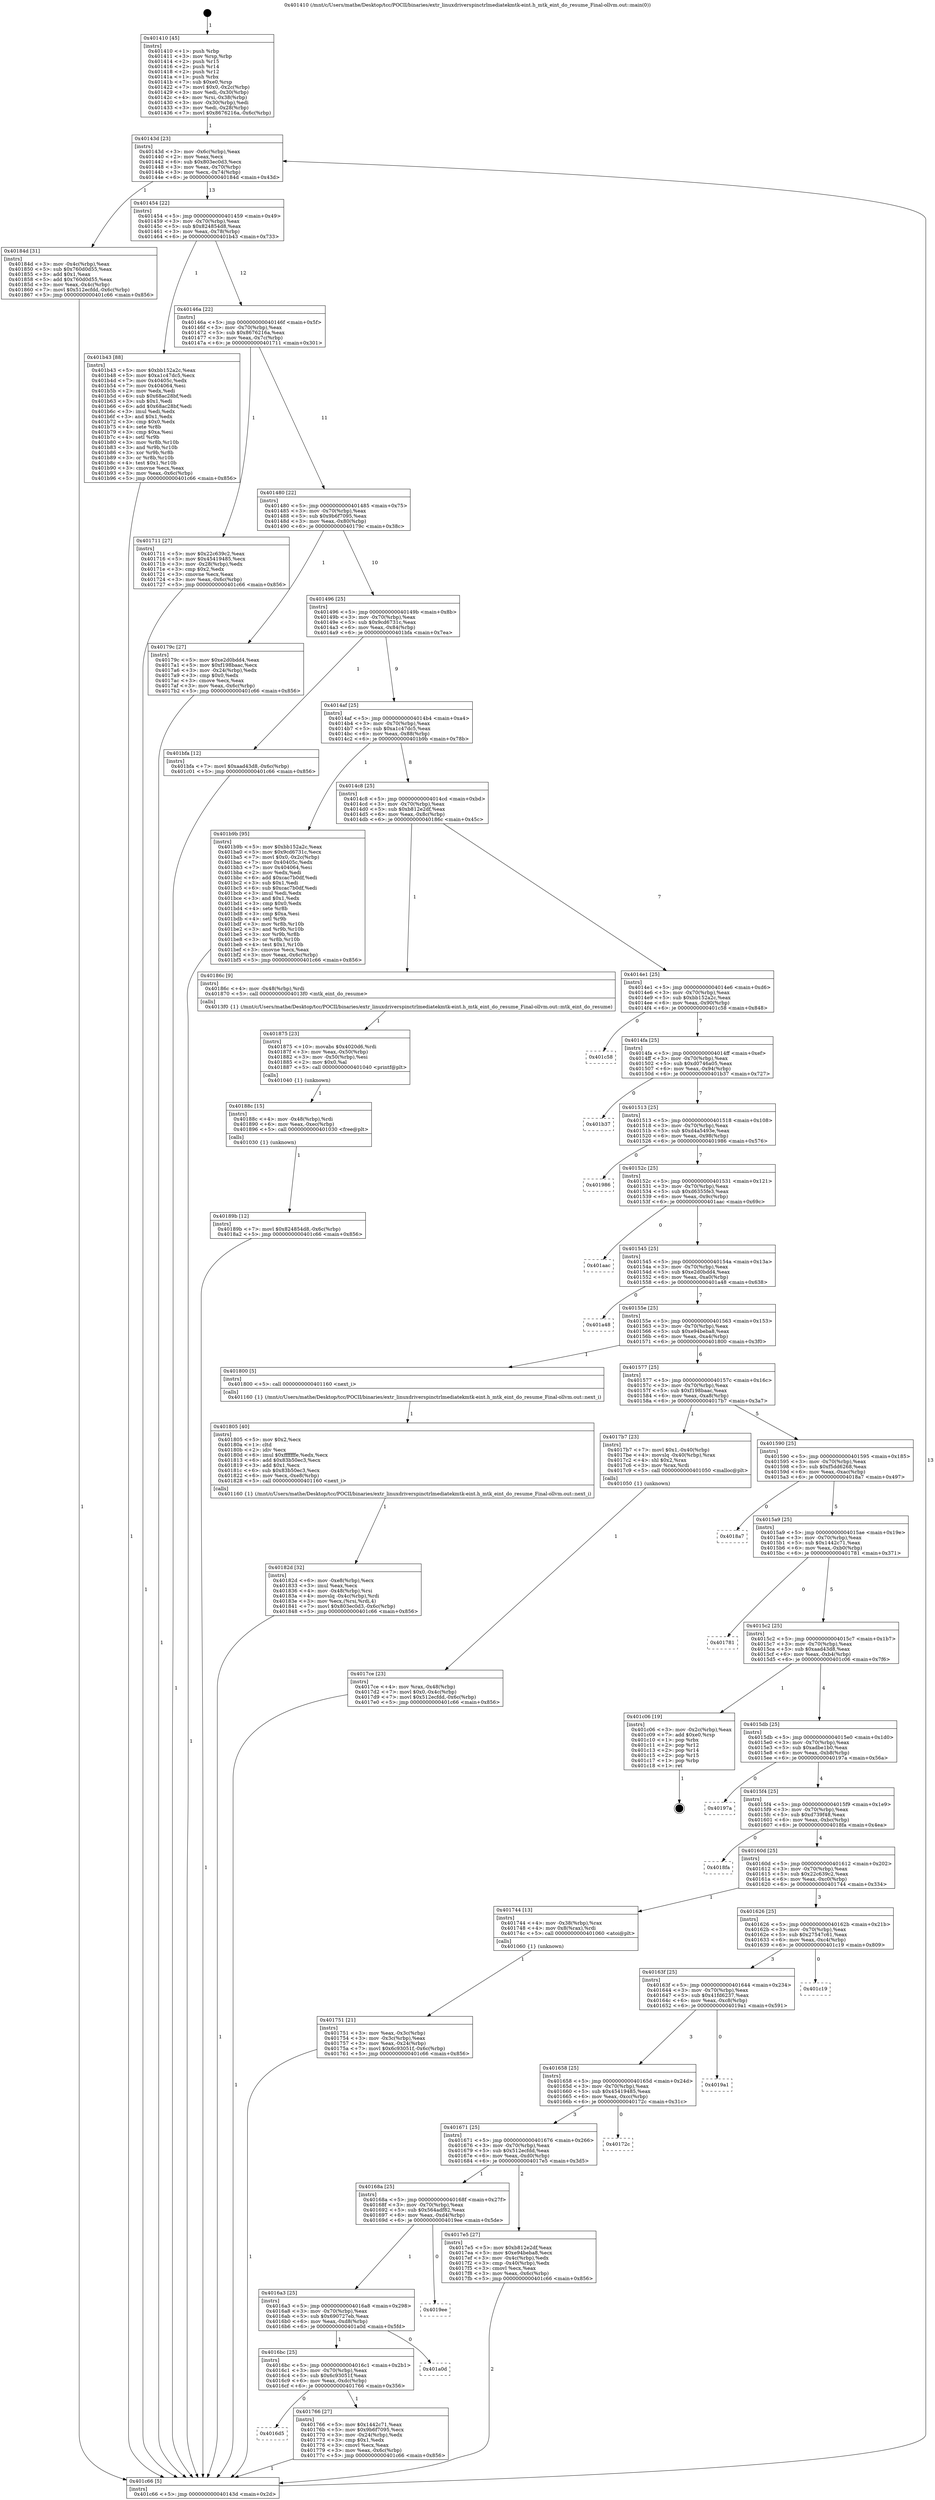 digraph "0x401410" {
  label = "0x401410 (/mnt/c/Users/mathe/Desktop/tcc/POCII/binaries/extr_linuxdriverspinctrlmediatekmtk-eint.h_mtk_eint_do_resume_Final-ollvm.out::main(0))"
  labelloc = "t"
  node[shape=record]

  Entry [label="",width=0.3,height=0.3,shape=circle,fillcolor=black,style=filled]
  "0x40143d" [label="{
     0x40143d [23]\l
     | [instrs]\l
     &nbsp;&nbsp;0x40143d \<+3\>: mov -0x6c(%rbp),%eax\l
     &nbsp;&nbsp;0x401440 \<+2\>: mov %eax,%ecx\l
     &nbsp;&nbsp;0x401442 \<+6\>: sub $0x803ec0d3,%ecx\l
     &nbsp;&nbsp;0x401448 \<+3\>: mov %eax,-0x70(%rbp)\l
     &nbsp;&nbsp;0x40144b \<+3\>: mov %ecx,-0x74(%rbp)\l
     &nbsp;&nbsp;0x40144e \<+6\>: je 000000000040184d \<main+0x43d\>\l
  }"]
  "0x40184d" [label="{
     0x40184d [31]\l
     | [instrs]\l
     &nbsp;&nbsp;0x40184d \<+3\>: mov -0x4c(%rbp),%eax\l
     &nbsp;&nbsp;0x401850 \<+5\>: sub $0x760d0d55,%eax\l
     &nbsp;&nbsp;0x401855 \<+3\>: add $0x1,%eax\l
     &nbsp;&nbsp;0x401858 \<+5\>: add $0x760d0d55,%eax\l
     &nbsp;&nbsp;0x40185d \<+3\>: mov %eax,-0x4c(%rbp)\l
     &nbsp;&nbsp;0x401860 \<+7\>: movl $0x512ecfdd,-0x6c(%rbp)\l
     &nbsp;&nbsp;0x401867 \<+5\>: jmp 0000000000401c66 \<main+0x856\>\l
  }"]
  "0x401454" [label="{
     0x401454 [22]\l
     | [instrs]\l
     &nbsp;&nbsp;0x401454 \<+5\>: jmp 0000000000401459 \<main+0x49\>\l
     &nbsp;&nbsp;0x401459 \<+3\>: mov -0x70(%rbp),%eax\l
     &nbsp;&nbsp;0x40145c \<+5\>: sub $0x824854d8,%eax\l
     &nbsp;&nbsp;0x401461 \<+3\>: mov %eax,-0x78(%rbp)\l
     &nbsp;&nbsp;0x401464 \<+6\>: je 0000000000401b43 \<main+0x733\>\l
  }"]
  Exit [label="",width=0.3,height=0.3,shape=circle,fillcolor=black,style=filled,peripheries=2]
  "0x401b43" [label="{
     0x401b43 [88]\l
     | [instrs]\l
     &nbsp;&nbsp;0x401b43 \<+5\>: mov $0xbb152a2c,%eax\l
     &nbsp;&nbsp;0x401b48 \<+5\>: mov $0xa1c47dc5,%ecx\l
     &nbsp;&nbsp;0x401b4d \<+7\>: mov 0x40405c,%edx\l
     &nbsp;&nbsp;0x401b54 \<+7\>: mov 0x404064,%esi\l
     &nbsp;&nbsp;0x401b5b \<+2\>: mov %edx,%edi\l
     &nbsp;&nbsp;0x401b5d \<+6\>: sub $0x68ac28bf,%edi\l
     &nbsp;&nbsp;0x401b63 \<+3\>: sub $0x1,%edi\l
     &nbsp;&nbsp;0x401b66 \<+6\>: add $0x68ac28bf,%edi\l
     &nbsp;&nbsp;0x401b6c \<+3\>: imul %edi,%edx\l
     &nbsp;&nbsp;0x401b6f \<+3\>: and $0x1,%edx\l
     &nbsp;&nbsp;0x401b72 \<+3\>: cmp $0x0,%edx\l
     &nbsp;&nbsp;0x401b75 \<+4\>: sete %r8b\l
     &nbsp;&nbsp;0x401b79 \<+3\>: cmp $0xa,%esi\l
     &nbsp;&nbsp;0x401b7c \<+4\>: setl %r9b\l
     &nbsp;&nbsp;0x401b80 \<+3\>: mov %r8b,%r10b\l
     &nbsp;&nbsp;0x401b83 \<+3\>: and %r9b,%r10b\l
     &nbsp;&nbsp;0x401b86 \<+3\>: xor %r9b,%r8b\l
     &nbsp;&nbsp;0x401b89 \<+3\>: or %r8b,%r10b\l
     &nbsp;&nbsp;0x401b8c \<+4\>: test $0x1,%r10b\l
     &nbsp;&nbsp;0x401b90 \<+3\>: cmovne %ecx,%eax\l
     &nbsp;&nbsp;0x401b93 \<+3\>: mov %eax,-0x6c(%rbp)\l
     &nbsp;&nbsp;0x401b96 \<+5\>: jmp 0000000000401c66 \<main+0x856\>\l
  }"]
  "0x40146a" [label="{
     0x40146a [22]\l
     | [instrs]\l
     &nbsp;&nbsp;0x40146a \<+5\>: jmp 000000000040146f \<main+0x5f\>\l
     &nbsp;&nbsp;0x40146f \<+3\>: mov -0x70(%rbp),%eax\l
     &nbsp;&nbsp;0x401472 \<+5\>: sub $0x8676216a,%eax\l
     &nbsp;&nbsp;0x401477 \<+3\>: mov %eax,-0x7c(%rbp)\l
     &nbsp;&nbsp;0x40147a \<+6\>: je 0000000000401711 \<main+0x301\>\l
  }"]
  "0x40189b" [label="{
     0x40189b [12]\l
     | [instrs]\l
     &nbsp;&nbsp;0x40189b \<+7\>: movl $0x824854d8,-0x6c(%rbp)\l
     &nbsp;&nbsp;0x4018a2 \<+5\>: jmp 0000000000401c66 \<main+0x856\>\l
  }"]
  "0x401711" [label="{
     0x401711 [27]\l
     | [instrs]\l
     &nbsp;&nbsp;0x401711 \<+5\>: mov $0x22c639c2,%eax\l
     &nbsp;&nbsp;0x401716 \<+5\>: mov $0x45419485,%ecx\l
     &nbsp;&nbsp;0x40171b \<+3\>: mov -0x28(%rbp),%edx\l
     &nbsp;&nbsp;0x40171e \<+3\>: cmp $0x2,%edx\l
     &nbsp;&nbsp;0x401721 \<+3\>: cmovne %ecx,%eax\l
     &nbsp;&nbsp;0x401724 \<+3\>: mov %eax,-0x6c(%rbp)\l
     &nbsp;&nbsp;0x401727 \<+5\>: jmp 0000000000401c66 \<main+0x856\>\l
  }"]
  "0x401480" [label="{
     0x401480 [22]\l
     | [instrs]\l
     &nbsp;&nbsp;0x401480 \<+5\>: jmp 0000000000401485 \<main+0x75\>\l
     &nbsp;&nbsp;0x401485 \<+3\>: mov -0x70(%rbp),%eax\l
     &nbsp;&nbsp;0x401488 \<+5\>: sub $0x9b6f7095,%eax\l
     &nbsp;&nbsp;0x40148d \<+3\>: mov %eax,-0x80(%rbp)\l
     &nbsp;&nbsp;0x401490 \<+6\>: je 000000000040179c \<main+0x38c\>\l
  }"]
  "0x401c66" [label="{
     0x401c66 [5]\l
     | [instrs]\l
     &nbsp;&nbsp;0x401c66 \<+5\>: jmp 000000000040143d \<main+0x2d\>\l
  }"]
  "0x401410" [label="{
     0x401410 [45]\l
     | [instrs]\l
     &nbsp;&nbsp;0x401410 \<+1\>: push %rbp\l
     &nbsp;&nbsp;0x401411 \<+3\>: mov %rsp,%rbp\l
     &nbsp;&nbsp;0x401414 \<+2\>: push %r15\l
     &nbsp;&nbsp;0x401416 \<+2\>: push %r14\l
     &nbsp;&nbsp;0x401418 \<+2\>: push %r12\l
     &nbsp;&nbsp;0x40141a \<+1\>: push %rbx\l
     &nbsp;&nbsp;0x40141b \<+7\>: sub $0xe0,%rsp\l
     &nbsp;&nbsp;0x401422 \<+7\>: movl $0x0,-0x2c(%rbp)\l
     &nbsp;&nbsp;0x401429 \<+3\>: mov %edi,-0x30(%rbp)\l
     &nbsp;&nbsp;0x40142c \<+4\>: mov %rsi,-0x38(%rbp)\l
     &nbsp;&nbsp;0x401430 \<+3\>: mov -0x30(%rbp),%edi\l
     &nbsp;&nbsp;0x401433 \<+3\>: mov %edi,-0x28(%rbp)\l
     &nbsp;&nbsp;0x401436 \<+7\>: movl $0x8676216a,-0x6c(%rbp)\l
  }"]
  "0x40188c" [label="{
     0x40188c [15]\l
     | [instrs]\l
     &nbsp;&nbsp;0x40188c \<+4\>: mov -0x48(%rbp),%rdi\l
     &nbsp;&nbsp;0x401890 \<+6\>: mov %eax,-0xec(%rbp)\l
     &nbsp;&nbsp;0x401896 \<+5\>: call 0000000000401030 \<free@plt\>\l
     | [calls]\l
     &nbsp;&nbsp;0x401030 \{1\} (unknown)\l
  }"]
  "0x40179c" [label="{
     0x40179c [27]\l
     | [instrs]\l
     &nbsp;&nbsp;0x40179c \<+5\>: mov $0xe2d0bdd4,%eax\l
     &nbsp;&nbsp;0x4017a1 \<+5\>: mov $0xf198baac,%ecx\l
     &nbsp;&nbsp;0x4017a6 \<+3\>: mov -0x24(%rbp),%edx\l
     &nbsp;&nbsp;0x4017a9 \<+3\>: cmp $0x0,%edx\l
     &nbsp;&nbsp;0x4017ac \<+3\>: cmove %ecx,%eax\l
     &nbsp;&nbsp;0x4017af \<+3\>: mov %eax,-0x6c(%rbp)\l
     &nbsp;&nbsp;0x4017b2 \<+5\>: jmp 0000000000401c66 \<main+0x856\>\l
  }"]
  "0x401496" [label="{
     0x401496 [25]\l
     | [instrs]\l
     &nbsp;&nbsp;0x401496 \<+5\>: jmp 000000000040149b \<main+0x8b\>\l
     &nbsp;&nbsp;0x40149b \<+3\>: mov -0x70(%rbp),%eax\l
     &nbsp;&nbsp;0x40149e \<+5\>: sub $0x9cd6731c,%eax\l
     &nbsp;&nbsp;0x4014a3 \<+6\>: mov %eax,-0x84(%rbp)\l
     &nbsp;&nbsp;0x4014a9 \<+6\>: je 0000000000401bfa \<main+0x7ea\>\l
  }"]
  "0x401875" [label="{
     0x401875 [23]\l
     | [instrs]\l
     &nbsp;&nbsp;0x401875 \<+10\>: movabs $0x4020d6,%rdi\l
     &nbsp;&nbsp;0x40187f \<+3\>: mov %eax,-0x50(%rbp)\l
     &nbsp;&nbsp;0x401882 \<+3\>: mov -0x50(%rbp),%esi\l
     &nbsp;&nbsp;0x401885 \<+2\>: mov $0x0,%al\l
     &nbsp;&nbsp;0x401887 \<+5\>: call 0000000000401040 \<printf@plt\>\l
     | [calls]\l
     &nbsp;&nbsp;0x401040 \{1\} (unknown)\l
  }"]
  "0x401bfa" [label="{
     0x401bfa [12]\l
     | [instrs]\l
     &nbsp;&nbsp;0x401bfa \<+7\>: movl $0xaad43d8,-0x6c(%rbp)\l
     &nbsp;&nbsp;0x401c01 \<+5\>: jmp 0000000000401c66 \<main+0x856\>\l
  }"]
  "0x4014af" [label="{
     0x4014af [25]\l
     | [instrs]\l
     &nbsp;&nbsp;0x4014af \<+5\>: jmp 00000000004014b4 \<main+0xa4\>\l
     &nbsp;&nbsp;0x4014b4 \<+3\>: mov -0x70(%rbp),%eax\l
     &nbsp;&nbsp;0x4014b7 \<+5\>: sub $0xa1c47dc5,%eax\l
     &nbsp;&nbsp;0x4014bc \<+6\>: mov %eax,-0x88(%rbp)\l
     &nbsp;&nbsp;0x4014c2 \<+6\>: je 0000000000401b9b \<main+0x78b\>\l
  }"]
  "0x40182d" [label="{
     0x40182d [32]\l
     | [instrs]\l
     &nbsp;&nbsp;0x40182d \<+6\>: mov -0xe8(%rbp),%ecx\l
     &nbsp;&nbsp;0x401833 \<+3\>: imul %eax,%ecx\l
     &nbsp;&nbsp;0x401836 \<+4\>: mov -0x48(%rbp),%rsi\l
     &nbsp;&nbsp;0x40183a \<+4\>: movslq -0x4c(%rbp),%rdi\l
     &nbsp;&nbsp;0x40183e \<+3\>: mov %ecx,(%rsi,%rdi,4)\l
     &nbsp;&nbsp;0x401841 \<+7\>: movl $0x803ec0d3,-0x6c(%rbp)\l
     &nbsp;&nbsp;0x401848 \<+5\>: jmp 0000000000401c66 \<main+0x856\>\l
  }"]
  "0x401b9b" [label="{
     0x401b9b [95]\l
     | [instrs]\l
     &nbsp;&nbsp;0x401b9b \<+5\>: mov $0xbb152a2c,%eax\l
     &nbsp;&nbsp;0x401ba0 \<+5\>: mov $0x9cd6731c,%ecx\l
     &nbsp;&nbsp;0x401ba5 \<+7\>: movl $0x0,-0x2c(%rbp)\l
     &nbsp;&nbsp;0x401bac \<+7\>: mov 0x40405c,%edx\l
     &nbsp;&nbsp;0x401bb3 \<+7\>: mov 0x404064,%esi\l
     &nbsp;&nbsp;0x401bba \<+2\>: mov %edx,%edi\l
     &nbsp;&nbsp;0x401bbc \<+6\>: add $0xcac7b0df,%edi\l
     &nbsp;&nbsp;0x401bc2 \<+3\>: sub $0x1,%edi\l
     &nbsp;&nbsp;0x401bc5 \<+6\>: sub $0xcac7b0df,%edi\l
     &nbsp;&nbsp;0x401bcb \<+3\>: imul %edi,%edx\l
     &nbsp;&nbsp;0x401bce \<+3\>: and $0x1,%edx\l
     &nbsp;&nbsp;0x401bd1 \<+3\>: cmp $0x0,%edx\l
     &nbsp;&nbsp;0x401bd4 \<+4\>: sete %r8b\l
     &nbsp;&nbsp;0x401bd8 \<+3\>: cmp $0xa,%esi\l
     &nbsp;&nbsp;0x401bdb \<+4\>: setl %r9b\l
     &nbsp;&nbsp;0x401bdf \<+3\>: mov %r8b,%r10b\l
     &nbsp;&nbsp;0x401be2 \<+3\>: and %r9b,%r10b\l
     &nbsp;&nbsp;0x401be5 \<+3\>: xor %r9b,%r8b\l
     &nbsp;&nbsp;0x401be8 \<+3\>: or %r8b,%r10b\l
     &nbsp;&nbsp;0x401beb \<+4\>: test $0x1,%r10b\l
     &nbsp;&nbsp;0x401bef \<+3\>: cmovne %ecx,%eax\l
     &nbsp;&nbsp;0x401bf2 \<+3\>: mov %eax,-0x6c(%rbp)\l
     &nbsp;&nbsp;0x401bf5 \<+5\>: jmp 0000000000401c66 \<main+0x856\>\l
  }"]
  "0x4014c8" [label="{
     0x4014c8 [25]\l
     | [instrs]\l
     &nbsp;&nbsp;0x4014c8 \<+5\>: jmp 00000000004014cd \<main+0xbd\>\l
     &nbsp;&nbsp;0x4014cd \<+3\>: mov -0x70(%rbp),%eax\l
     &nbsp;&nbsp;0x4014d0 \<+5\>: sub $0xb812e2df,%eax\l
     &nbsp;&nbsp;0x4014d5 \<+6\>: mov %eax,-0x8c(%rbp)\l
     &nbsp;&nbsp;0x4014db \<+6\>: je 000000000040186c \<main+0x45c\>\l
  }"]
  "0x401805" [label="{
     0x401805 [40]\l
     | [instrs]\l
     &nbsp;&nbsp;0x401805 \<+5\>: mov $0x2,%ecx\l
     &nbsp;&nbsp;0x40180a \<+1\>: cltd\l
     &nbsp;&nbsp;0x40180b \<+2\>: idiv %ecx\l
     &nbsp;&nbsp;0x40180d \<+6\>: imul $0xfffffffe,%edx,%ecx\l
     &nbsp;&nbsp;0x401813 \<+6\>: add $0x83b50ec3,%ecx\l
     &nbsp;&nbsp;0x401819 \<+3\>: add $0x1,%ecx\l
     &nbsp;&nbsp;0x40181c \<+6\>: sub $0x83b50ec3,%ecx\l
     &nbsp;&nbsp;0x401822 \<+6\>: mov %ecx,-0xe8(%rbp)\l
     &nbsp;&nbsp;0x401828 \<+5\>: call 0000000000401160 \<next_i\>\l
     | [calls]\l
     &nbsp;&nbsp;0x401160 \{1\} (/mnt/c/Users/mathe/Desktop/tcc/POCII/binaries/extr_linuxdriverspinctrlmediatekmtk-eint.h_mtk_eint_do_resume_Final-ollvm.out::next_i)\l
  }"]
  "0x40186c" [label="{
     0x40186c [9]\l
     | [instrs]\l
     &nbsp;&nbsp;0x40186c \<+4\>: mov -0x48(%rbp),%rdi\l
     &nbsp;&nbsp;0x401870 \<+5\>: call 00000000004013f0 \<mtk_eint_do_resume\>\l
     | [calls]\l
     &nbsp;&nbsp;0x4013f0 \{1\} (/mnt/c/Users/mathe/Desktop/tcc/POCII/binaries/extr_linuxdriverspinctrlmediatekmtk-eint.h_mtk_eint_do_resume_Final-ollvm.out::mtk_eint_do_resume)\l
  }"]
  "0x4014e1" [label="{
     0x4014e1 [25]\l
     | [instrs]\l
     &nbsp;&nbsp;0x4014e1 \<+5\>: jmp 00000000004014e6 \<main+0xd6\>\l
     &nbsp;&nbsp;0x4014e6 \<+3\>: mov -0x70(%rbp),%eax\l
     &nbsp;&nbsp;0x4014e9 \<+5\>: sub $0xbb152a2c,%eax\l
     &nbsp;&nbsp;0x4014ee \<+6\>: mov %eax,-0x90(%rbp)\l
     &nbsp;&nbsp;0x4014f4 \<+6\>: je 0000000000401c58 \<main+0x848\>\l
  }"]
  "0x4017ce" [label="{
     0x4017ce [23]\l
     | [instrs]\l
     &nbsp;&nbsp;0x4017ce \<+4\>: mov %rax,-0x48(%rbp)\l
     &nbsp;&nbsp;0x4017d2 \<+7\>: movl $0x0,-0x4c(%rbp)\l
     &nbsp;&nbsp;0x4017d9 \<+7\>: movl $0x512ecfdd,-0x6c(%rbp)\l
     &nbsp;&nbsp;0x4017e0 \<+5\>: jmp 0000000000401c66 \<main+0x856\>\l
  }"]
  "0x401c58" [label="{
     0x401c58\l
  }", style=dashed]
  "0x4014fa" [label="{
     0x4014fa [25]\l
     | [instrs]\l
     &nbsp;&nbsp;0x4014fa \<+5\>: jmp 00000000004014ff \<main+0xef\>\l
     &nbsp;&nbsp;0x4014ff \<+3\>: mov -0x70(%rbp),%eax\l
     &nbsp;&nbsp;0x401502 \<+5\>: sub $0xd0746a05,%eax\l
     &nbsp;&nbsp;0x401507 \<+6\>: mov %eax,-0x94(%rbp)\l
     &nbsp;&nbsp;0x40150d \<+6\>: je 0000000000401b37 \<main+0x727\>\l
  }"]
  "0x4016d5" [label="{
     0x4016d5\l
  }", style=dashed]
  "0x401b37" [label="{
     0x401b37\l
  }", style=dashed]
  "0x401513" [label="{
     0x401513 [25]\l
     | [instrs]\l
     &nbsp;&nbsp;0x401513 \<+5\>: jmp 0000000000401518 \<main+0x108\>\l
     &nbsp;&nbsp;0x401518 \<+3\>: mov -0x70(%rbp),%eax\l
     &nbsp;&nbsp;0x40151b \<+5\>: sub $0xd4a5493e,%eax\l
     &nbsp;&nbsp;0x401520 \<+6\>: mov %eax,-0x98(%rbp)\l
     &nbsp;&nbsp;0x401526 \<+6\>: je 0000000000401986 \<main+0x576\>\l
  }"]
  "0x401766" [label="{
     0x401766 [27]\l
     | [instrs]\l
     &nbsp;&nbsp;0x401766 \<+5\>: mov $0x1442c71,%eax\l
     &nbsp;&nbsp;0x40176b \<+5\>: mov $0x9b6f7095,%ecx\l
     &nbsp;&nbsp;0x401770 \<+3\>: mov -0x24(%rbp),%edx\l
     &nbsp;&nbsp;0x401773 \<+3\>: cmp $0x1,%edx\l
     &nbsp;&nbsp;0x401776 \<+3\>: cmovl %ecx,%eax\l
     &nbsp;&nbsp;0x401779 \<+3\>: mov %eax,-0x6c(%rbp)\l
     &nbsp;&nbsp;0x40177c \<+5\>: jmp 0000000000401c66 \<main+0x856\>\l
  }"]
  "0x401986" [label="{
     0x401986\l
  }", style=dashed]
  "0x40152c" [label="{
     0x40152c [25]\l
     | [instrs]\l
     &nbsp;&nbsp;0x40152c \<+5\>: jmp 0000000000401531 \<main+0x121\>\l
     &nbsp;&nbsp;0x401531 \<+3\>: mov -0x70(%rbp),%eax\l
     &nbsp;&nbsp;0x401534 \<+5\>: sub $0xd6355fe3,%eax\l
     &nbsp;&nbsp;0x401539 \<+6\>: mov %eax,-0x9c(%rbp)\l
     &nbsp;&nbsp;0x40153f \<+6\>: je 0000000000401aac \<main+0x69c\>\l
  }"]
  "0x4016bc" [label="{
     0x4016bc [25]\l
     | [instrs]\l
     &nbsp;&nbsp;0x4016bc \<+5\>: jmp 00000000004016c1 \<main+0x2b1\>\l
     &nbsp;&nbsp;0x4016c1 \<+3\>: mov -0x70(%rbp),%eax\l
     &nbsp;&nbsp;0x4016c4 \<+5\>: sub $0x6c93051f,%eax\l
     &nbsp;&nbsp;0x4016c9 \<+6\>: mov %eax,-0xdc(%rbp)\l
     &nbsp;&nbsp;0x4016cf \<+6\>: je 0000000000401766 \<main+0x356\>\l
  }"]
  "0x401aac" [label="{
     0x401aac\l
  }", style=dashed]
  "0x401545" [label="{
     0x401545 [25]\l
     | [instrs]\l
     &nbsp;&nbsp;0x401545 \<+5\>: jmp 000000000040154a \<main+0x13a\>\l
     &nbsp;&nbsp;0x40154a \<+3\>: mov -0x70(%rbp),%eax\l
     &nbsp;&nbsp;0x40154d \<+5\>: sub $0xe2d0bdd4,%eax\l
     &nbsp;&nbsp;0x401552 \<+6\>: mov %eax,-0xa0(%rbp)\l
     &nbsp;&nbsp;0x401558 \<+6\>: je 0000000000401a48 \<main+0x638\>\l
  }"]
  "0x401a0d" [label="{
     0x401a0d\l
  }", style=dashed]
  "0x401a48" [label="{
     0x401a48\l
  }", style=dashed]
  "0x40155e" [label="{
     0x40155e [25]\l
     | [instrs]\l
     &nbsp;&nbsp;0x40155e \<+5\>: jmp 0000000000401563 \<main+0x153\>\l
     &nbsp;&nbsp;0x401563 \<+3\>: mov -0x70(%rbp),%eax\l
     &nbsp;&nbsp;0x401566 \<+5\>: sub $0xe94beba8,%eax\l
     &nbsp;&nbsp;0x40156b \<+6\>: mov %eax,-0xa4(%rbp)\l
     &nbsp;&nbsp;0x401571 \<+6\>: je 0000000000401800 \<main+0x3f0\>\l
  }"]
  "0x4016a3" [label="{
     0x4016a3 [25]\l
     | [instrs]\l
     &nbsp;&nbsp;0x4016a3 \<+5\>: jmp 00000000004016a8 \<main+0x298\>\l
     &nbsp;&nbsp;0x4016a8 \<+3\>: mov -0x70(%rbp),%eax\l
     &nbsp;&nbsp;0x4016ab \<+5\>: sub $0x690727eb,%eax\l
     &nbsp;&nbsp;0x4016b0 \<+6\>: mov %eax,-0xd8(%rbp)\l
     &nbsp;&nbsp;0x4016b6 \<+6\>: je 0000000000401a0d \<main+0x5fd\>\l
  }"]
  "0x401800" [label="{
     0x401800 [5]\l
     | [instrs]\l
     &nbsp;&nbsp;0x401800 \<+5\>: call 0000000000401160 \<next_i\>\l
     | [calls]\l
     &nbsp;&nbsp;0x401160 \{1\} (/mnt/c/Users/mathe/Desktop/tcc/POCII/binaries/extr_linuxdriverspinctrlmediatekmtk-eint.h_mtk_eint_do_resume_Final-ollvm.out::next_i)\l
  }"]
  "0x401577" [label="{
     0x401577 [25]\l
     | [instrs]\l
     &nbsp;&nbsp;0x401577 \<+5\>: jmp 000000000040157c \<main+0x16c\>\l
     &nbsp;&nbsp;0x40157c \<+3\>: mov -0x70(%rbp),%eax\l
     &nbsp;&nbsp;0x40157f \<+5\>: sub $0xf198baac,%eax\l
     &nbsp;&nbsp;0x401584 \<+6\>: mov %eax,-0xa8(%rbp)\l
     &nbsp;&nbsp;0x40158a \<+6\>: je 00000000004017b7 \<main+0x3a7\>\l
  }"]
  "0x4019ee" [label="{
     0x4019ee\l
  }", style=dashed]
  "0x4017b7" [label="{
     0x4017b7 [23]\l
     | [instrs]\l
     &nbsp;&nbsp;0x4017b7 \<+7\>: movl $0x1,-0x40(%rbp)\l
     &nbsp;&nbsp;0x4017be \<+4\>: movslq -0x40(%rbp),%rax\l
     &nbsp;&nbsp;0x4017c2 \<+4\>: shl $0x2,%rax\l
     &nbsp;&nbsp;0x4017c6 \<+3\>: mov %rax,%rdi\l
     &nbsp;&nbsp;0x4017c9 \<+5\>: call 0000000000401050 \<malloc@plt\>\l
     | [calls]\l
     &nbsp;&nbsp;0x401050 \{1\} (unknown)\l
  }"]
  "0x401590" [label="{
     0x401590 [25]\l
     | [instrs]\l
     &nbsp;&nbsp;0x401590 \<+5\>: jmp 0000000000401595 \<main+0x185\>\l
     &nbsp;&nbsp;0x401595 \<+3\>: mov -0x70(%rbp),%eax\l
     &nbsp;&nbsp;0x401598 \<+5\>: sub $0xf5dd6268,%eax\l
     &nbsp;&nbsp;0x40159d \<+6\>: mov %eax,-0xac(%rbp)\l
     &nbsp;&nbsp;0x4015a3 \<+6\>: je 00000000004018a7 \<main+0x497\>\l
  }"]
  "0x40168a" [label="{
     0x40168a [25]\l
     | [instrs]\l
     &nbsp;&nbsp;0x40168a \<+5\>: jmp 000000000040168f \<main+0x27f\>\l
     &nbsp;&nbsp;0x40168f \<+3\>: mov -0x70(%rbp),%eax\l
     &nbsp;&nbsp;0x401692 \<+5\>: sub $0x564adf82,%eax\l
     &nbsp;&nbsp;0x401697 \<+6\>: mov %eax,-0xd4(%rbp)\l
     &nbsp;&nbsp;0x40169d \<+6\>: je 00000000004019ee \<main+0x5de\>\l
  }"]
  "0x4018a7" [label="{
     0x4018a7\l
  }", style=dashed]
  "0x4015a9" [label="{
     0x4015a9 [25]\l
     | [instrs]\l
     &nbsp;&nbsp;0x4015a9 \<+5\>: jmp 00000000004015ae \<main+0x19e\>\l
     &nbsp;&nbsp;0x4015ae \<+3\>: mov -0x70(%rbp),%eax\l
     &nbsp;&nbsp;0x4015b1 \<+5\>: sub $0x1442c71,%eax\l
     &nbsp;&nbsp;0x4015b6 \<+6\>: mov %eax,-0xb0(%rbp)\l
     &nbsp;&nbsp;0x4015bc \<+6\>: je 0000000000401781 \<main+0x371\>\l
  }"]
  "0x4017e5" [label="{
     0x4017e5 [27]\l
     | [instrs]\l
     &nbsp;&nbsp;0x4017e5 \<+5\>: mov $0xb812e2df,%eax\l
     &nbsp;&nbsp;0x4017ea \<+5\>: mov $0xe94beba8,%ecx\l
     &nbsp;&nbsp;0x4017ef \<+3\>: mov -0x4c(%rbp),%edx\l
     &nbsp;&nbsp;0x4017f2 \<+3\>: cmp -0x40(%rbp),%edx\l
     &nbsp;&nbsp;0x4017f5 \<+3\>: cmovl %ecx,%eax\l
     &nbsp;&nbsp;0x4017f8 \<+3\>: mov %eax,-0x6c(%rbp)\l
     &nbsp;&nbsp;0x4017fb \<+5\>: jmp 0000000000401c66 \<main+0x856\>\l
  }"]
  "0x401781" [label="{
     0x401781\l
  }", style=dashed]
  "0x4015c2" [label="{
     0x4015c2 [25]\l
     | [instrs]\l
     &nbsp;&nbsp;0x4015c2 \<+5\>: jmp 00000000004015c7 \<main+0x1b7\>\l
     &nbsp;&nbsp;0x4015c7 \<+3\>: mov -0x70(%rbp),%eax\l
     &nbsp;&nbsp;0x4015ca \<+5\>: sub $0xaad43d8,%eax\l
     &nbsp;&nbsp;0x4015cf \<+6\>: mov %eax,-0xb4(%rbp)\l
     &nbsp;&nbsp;0x4015d5 \<+6\>: je 0000000000401c06 \<main+0x7f6\>\l
  }"]
  "0x401671" [label="{
     0x401671 [25]\l
     | [instrs]\l
     &nbsp;&nbsp;0x401671 \<+5\>: jmp 0000000000401676 \<main+0x266\>\l
     &nbsp;&nbsp;0x401676 \<+3\>: mov -0x70(%rbp),%eax\l
     &nbsp;&nbsp;0x401679 \<+5\>: sub $0x512ecfdd,%eax\l
     &nbsp;&nbsp;0x40167e \<+6\>: mov %eax,-0xd0(%rbp)\l
     &nbsp;&nbsp;0x401684 \<+6\>: je 00000000004017e5 \<main+0x3d5\>\l
  }"]
  "0x401c06" [label="{
     0x401c06 [19]\l
     | [instrs]\l
     &nbsp;&nbsp;0x401c06 \<+3\>: mov -0x2c(%rbp),%eax\l
     &nbsp;&nbsp;0x401c09 \<+7\>: add $0xe0,%rsp\l
     &nbsp;&nbsp;0x401c10 \<+1\>: pop %rbx\l
     &nbsp;&nbsp;0x401c11 \<+2\>: pop %r12\l
     &nbsp;&nbsp;0x401c13 \<+2\>: pop %r14\l
     &nbsp;&nbsp;0x401c15 \<+2\>: pop %r15\l
     &nbsp;&nbsp;0x401c17 \<+1\>: pop %rbp\l
     &nbsp;&nbsp;0x401c18 \<+1\>: ret\l
  }"]
  "0x4015db" [label="{
     0x4015db [25]\l
     | [instrs]\l
     &nbsp;&nbsp;0x4015db \<+5\>: jmp 00000000004015e0 \<main+0x1d0\>\l
     &nbsp;&nbsp;0x4015e0 \<+3\>: mov -0x70(%rbp),%eax\l
     &nbsp;&nbsp;0x4015e3 \<+5\>: sub $0xadbe1b0,%eax\l
     &nbsp;&nbsp;0x4015e8 \<+6\>: mov %eax,-0xb8(%rbp)\l
     &nbsp;&nbsp;0x4015ee \<+6\>: je 000000000040197a \<main+0x56a\>\l
  }"]
  "0x40172c" [label="{
     0x40172c\l
  }", style=dashed]
  "0x40197a" [label="{
     0x40197a\l
  }", style=dashed]
  "0x4015f4" [label="{
     0x4015f4 [25]\l
     | [instrs]\l
     &nbsp;&nbsp;0x4015f4 \<+5\>: jmp 00000000004015f9 \<main+0x1e9\>\l
     &nbsp;&nbsp;0x4015f9 \<+3\>: mov -0x70(%rbp),%eax\l
     &nbsp;&nbsp;0x4015fc \<+5\>: sub $0xd739f48,%eax\l
     &nbsp;&nbsp;0x401601 \<+6\>: mov %eax,-0xbc(%rbp)\l
     &nbsp;&nbsp;0x401607 \<+6\>: je 00000000004018fa \<main+0x4ea\>\l
  }"]
  "0x401658" [label="{
     0x401658 [25]\l
     | [instrs]\l
     &nbsp;&nbsp;0x401658 \<+5\>: jmp 000000000040165d \<main+0x24d\>\l
     &nbsp;&nbsp;0x40165d \<+3\>: mov -0x70(%rbp),%eax\l
     &nbsp;&nbsp;0x401660 \<+5\>: sub $0x45419485,%eax\l
     &nbsp;&nbsp;0x401665 \<+6\>: mov %eax,-0xcc(%rbp)\l
     &nbsp;&nbsp;0x40166b \<+6\>: je 000000000040172c \<main+0x31c\>\l
  }"]
  "0x4018fa" [label="{
     0x4018fa\l
  }", style=dashed]
  "0x40160d" [label="{
     0x40160d [25]\l
     | [instrs]\l
     &nbsp;&nbsp;0x40160d \<+5\>: jmp 0000000000401612 \<main+0x202\>\l
     &nbsp;&nbsp;0x401612 \<+3\>: mov -0x70(%rbp),%eax\l
     &nbsp;&nbsp;0x401615 \<+5\>: sub $0x22c639c2,%eax\l
     &nbsp;&nbsp;0x40161a \<+6\>: mov %eax,-0xc0(%rbp)\l
     &nbsp;&nbsp;0x401620 \<+6\>: je 0000000000401744 \<main+0x334\>\l
  }"]
  "0x4019a1" [label="{
     0x4019a1\l
  }", style=dashed]
  "0x401744" [label="{
     0x401744 [13]\l
     | [instrs]\l
     &nbsp;&nbsp;0x401744 \<+4\>: mov -0x38(%rbp),%rax\l
     &nbsp;&nbsp;0x401748 \<+4\>: mov 0x8(%rax),%rdi\l
     &nbsp;&nbsp;0x40174c \<+5\>: call 0000000000401060 \<atoi@plt\>\l
     | [calls]\l
     &nbsp;&nbsp;0x401060 \{1\} (unknown)\l
  }"]
  "0x401626" [label="{
     0x401626 [25]\l
     | [instrs]\l
     &nbsp;&nbsp;0x401626 \<+5\>: jmp 000000000040162b \<main+0x21b\>\l
     &nbsp;&nbsp;0x40162b \<+3\>: mov -0x70(%rbp),%eax\l
     &nbsp;&nbsp;0x40162e \<+5\>: sub $0x27547c61,%eax\l
     &nbsp;&nbsp;0x401633 \<+6\>: mov %eax,-0xc4(%rbp)\l
     &nbsp;&nbsp;0x401639 \<+6\>: je 0000000000401c19 \<main+0x809\>\l
  }"]
  "0x401751" [label="{
     0x401751 [21]\l
     | [instrs]\l
     &nbsp;&nbsp;0x401751 \<+3\>: mov %eax,-0x3c(%rbp)\l
     &nbsp;&nbsp;0x401754 \<+3\>: mov -0x3c(%rbp),%eax\l
     &nbsp;&nbsp;0x401757 \<+3\>: mov %eax,-0x24(%rbp)\l
     &nbsp;&nbsp;0x40175a \<+7\>: movl $0x6c93051f,-0x6c(%rbp)\l
     &nbsp;&nbsp;0x401761 \<+5\>: jmp 0000000000401c66 \<main+0x856\>\l
  }"]
  "0x40163f" [label="{
     0x40163f [25]\l
     | [instrs]\l
     &nbsp;&nbsp;0x40163f \<+5\>: jmp 0000000000401644 \<main+0x234\>\l
     &nbsp;&nbsp;0x401644 \<+3\>: mov -0x70(%rbp),%eax\l
     &nbsp;&nbsp;0x401647 \<+5\>: sub $0x41fd6237,%eax\l
     &nbsp;&nbsp;0x40164c \<+6\>: mov %eax,-0xc8(%rbp)\l
     &nbsp;&nbsp;0x401652 \<+6\>: je 00000000004019a1 \<main+0x591\>\l
  }"]
  "0x401c19" [label="{
     0x401c19\l
  }", style=dashed]
  Entry -> "0x401410" [label=" 1"]
  "0x40143d" -> "0x40184d" [label=" 1"]
  "0x40143d" -> "0x401454" [label=" 13"]
  "0x401c06" -> Exit [label=" 1"]
  "0x401454" -> "0x401b43" [label=" 1"]
  "0x401454" -> "0x40146a" [label=" 12"]
  "0x401bfa" -> "0x401c66" [label=" 1"]
  "0x40146a" -> "0x401711" [label=" 1"]
  "0x40146a" -> "0x401480" [label=" 11"]
  "0x401711" -> "0x401c66" [label=" 1"]
  "0x401410" -> "0x40143d" [label=" 1"]
  "0x401c66" -> "0x40143d" [label=" 13"]
  "0x401b9b" -> "0x401c66" [label=" 1"]
  "0x401480" -> "0x40179c" [label=" 1"]
  "0x401480" -> "0x401496" [label=" 10"]
  "0x401b43" -> "0x401c66" [label=" 1"]
  "0x401496" -> "0x401bfa" [label=" 1"]
  "0x401496" -> "0x4014af" [label=" 9"]
  "0x40189b" -> "0x401c66" [label=" 1"]
  "0x4014af" -> "0x401b9b" [label=" 1"]
  "0x4014af" -> "0x4014c8" [label=" 8"]
  "0x40188c" -> "0x40189b" [label=" 1"]
  "0x4014c8" -> "0x40186c" [label=" 1"]
  "0x4014c8" -> "0x4014e1" [label=" 7"]
  "0x401875" -> "0x40188c" [label=" 1"]
  "0x4014e1" -> "0x401c58" [label=" 0"]
  "0x4014e1" -> "0x4014fa" [label=" 7"]
  "0x40186c" -> "0x401875" [label=" 1"]
  "0x4014fa" -> "0x401b37" [label=" 0"]
  "0x4014fa" -> "0x401513" [label=" 7"]
  "0x40184d" -> "0x401c66" [label=" 1"]
  "0x401513" -> "0x401986" [label=" 0"]
  "0x401513" -> "0x40152c" [label=" 7"]
  "0x40182d" -> "0x401c66" [label=" 1"]
  "0x40152c" -> "0x401aac" [label=" 0"]
  "0x40152c" -> "0x401545" [label=" 7"]
  "0x401800" -> "0x401805" [label=" 1"]
  "0x401545" -> "0x401a48" [label=" 0"]
  "0x401545" -> "0x40155e" [label=" 7"]
  "0x4017e5" -> "0x401c66" [label=" 2"]
  "0x40155e" -> "0x401800" [label=" 1"]
  "0x40155e" -> "0x401577" [label=" 6"]
  "0x4017b7" -> "0x4017ce" [label=" 1"]
  "0x401577" -> "0x4017b7" [label=" 1"]
  "0x401577" -> "0x401590" [label=" 5"]
  "0x40179c" -> "0x401c66" [label=" 1"]
  "0x401590" -> "0x4018a7" [label=" 0"]
  "0x401590" -> "0x4015a9" [label=" 5"]
  "0x4016bc" -> "0x4016d5" [label=" 0"]
  "0x4015a9" -> "0x401781" [label=" 0"]
  "0x4015a9" -> "0x4015c2" [label=" 5"]
  "0x4016bc" -> "0x401766" [label=" 1"]
  "0x4015c2" -> "0x401c06" [label=" 1"]
  "0x4015c2" -> "0x4015db" [label=" 4"]
  "0x4016a3" -> "0x4016bc" [label=" 1"]
  "0x4015db" -> "0x40197a" [label=" 0"]
  "0x4015db" -> "0x4015f4" [label=" 4"]
  "0x4016a3" -> "0x401a0d" [label=" 0"]
  "0x4015f4" -> "0x4018fa" [label=" 0"]
  "0x4015f4" -> "0x40160d" [label=" 4"]
  "0x40168a" -> "0x4016a3" [label=" 1"]
  "0x40160d" -> "0x401744" [label=" 1"]
  "0x40160d" -> "0x401626" [label=" 3"]
  "0x401744" -> "0x401751" [label=" 1"]
  "0x401751" -> "0x401c66" [label=" 1"]
  "0x40168a" -> "0x4019ee" [label=" 0"]
  "0x401626" -> "0x401c19" [label=" 0"]
  "0x401626" -> "0x40163f" [label=" 3"]
  "0x401766" -> "0x401c66" [label=" 1"]
  "0x40163f" -> "0x4019a1" [label=" 0"]
  "0x40163f" -> "0x401658" [label=" 3"]
  "0x4017ce" -> "0x401c66" [label=" 1"]
  "0x401658" -> "0x40172c" [label=" 0"]
  "0x401658" -> "0x401671" [label=" 3"]
  "0x401805" -> "0x40182d" [label=" 1"]
  "0x401671" -> "0x4017e5" [label=" 2"]
  "0x401671" -> "0x40168a" [label=" 1"]
}
